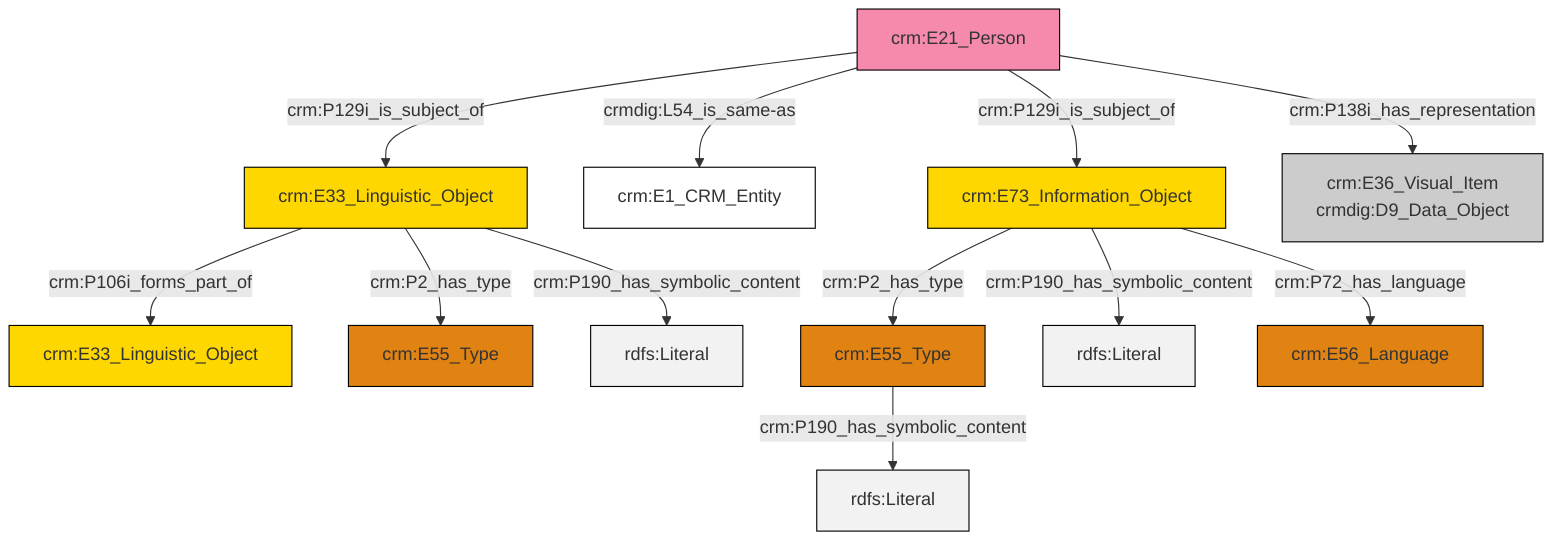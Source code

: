 graph TD
classDef Literal fill:#f2f2f2,stroke:#000000;
classDef CRM_Entity fill:#FFFFFF,stroke:#000000;
classDef Temporal_Entity fill:#00C9E6, stroke:#000000;
classDef Type fill:#E18312, stroke:#000000;
classDef Time-Span fill:#2C9C91, stroke:#000000;
classDef Appellation fill:#FFEB7F, stroke:#000000;
classDef Place fill:#008836, stroke:#000000;
classDef Persistent_Item fill:#B266B2, stroke:#000000;
classDef Conceptual_Object fill:#FFD700, stroke:#000000;
classDef Physical_Thing fill:#D2B48C, stroke:#000000;
classDef Actor fill:#f58aad, stroke:#000000;
classDef PC_Classes fill:#4ce600, stroke:#000000;
classDef Multi fill:#cccccc,stroke:#000000;

9["crm:E33_Linguistic_Object"]:::Conceptual_Object -->|crm:P106i_forms_part_of| 7["crm:E33_Linguistic_Object"]:::Conceptual_Object
10["crm:E73_Information_Object"]:::Conceptual_Object -->|crm:P2_has_type| 11["crm:E55_Type"]:::Type
3["crm:E21_Person"]:::Actor -->|crm:P129i_is_subject_of| 9["crm:E33_Linguistic_Object"]:::Conceptual_Object
9["crm:E33_Linguistic_Object"]:::Conceptual_Object -->|crm:P2_has_type| 0["crm:E55_Type"]:::Type
9["crm:E33_Linguistic_Object"]:::Conceptual_Object -->|crm:P190_has_symbolic_content| 13[rdfs:Literal]:::Literal
3["crm:E21_Person"]:::Actor -->|crmdig:L54_is_same-as| 14["crm:E1_CRM_Entity"]:::CRM_Entity
10["crm:E73_Information_Object"]:::Conceptual_Object -->|crm:P190_has_symbolic_content| 15[rdfs:Literal]:::Literal
11["crm:E55_Type"]:::Type -->|crm:P190_has_symbolic_content| 18[rdfs:Literal]:::Literal
10["crm:E73_Information_Object"]:::Conceptual_Object -->|crm:P72_has_language| 5["crm:E56_Language"]:::Type
3["crm:E21_Person"]:::Actor -->|crm:P129i_is_subject_of| 10["crm:E73_Information_Object"]:::Conceptual_Object
3["crm:E21_Person"]:::Actor -->|crm:P138i_has_representation| 20["crm:E36_Visual_Item<br>crmdig:D9_Data_Object"]:::Multi